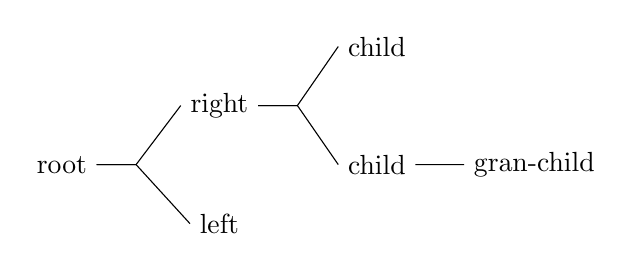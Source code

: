 ﻿\begin{tikzpicture}[scale=1,level distance=2cm,edge from parent path=
  {(\tikzparentnode.east)  -- +(0.5,0) -- (\tikzchildnode.west)}]
  \node{root}[grow=right] 
    child {node {left}}
    child {node {right}
      child {node {child}
          child{node{gran-child}}}
      child {node {child}}
    };
\end{tikzpicture}